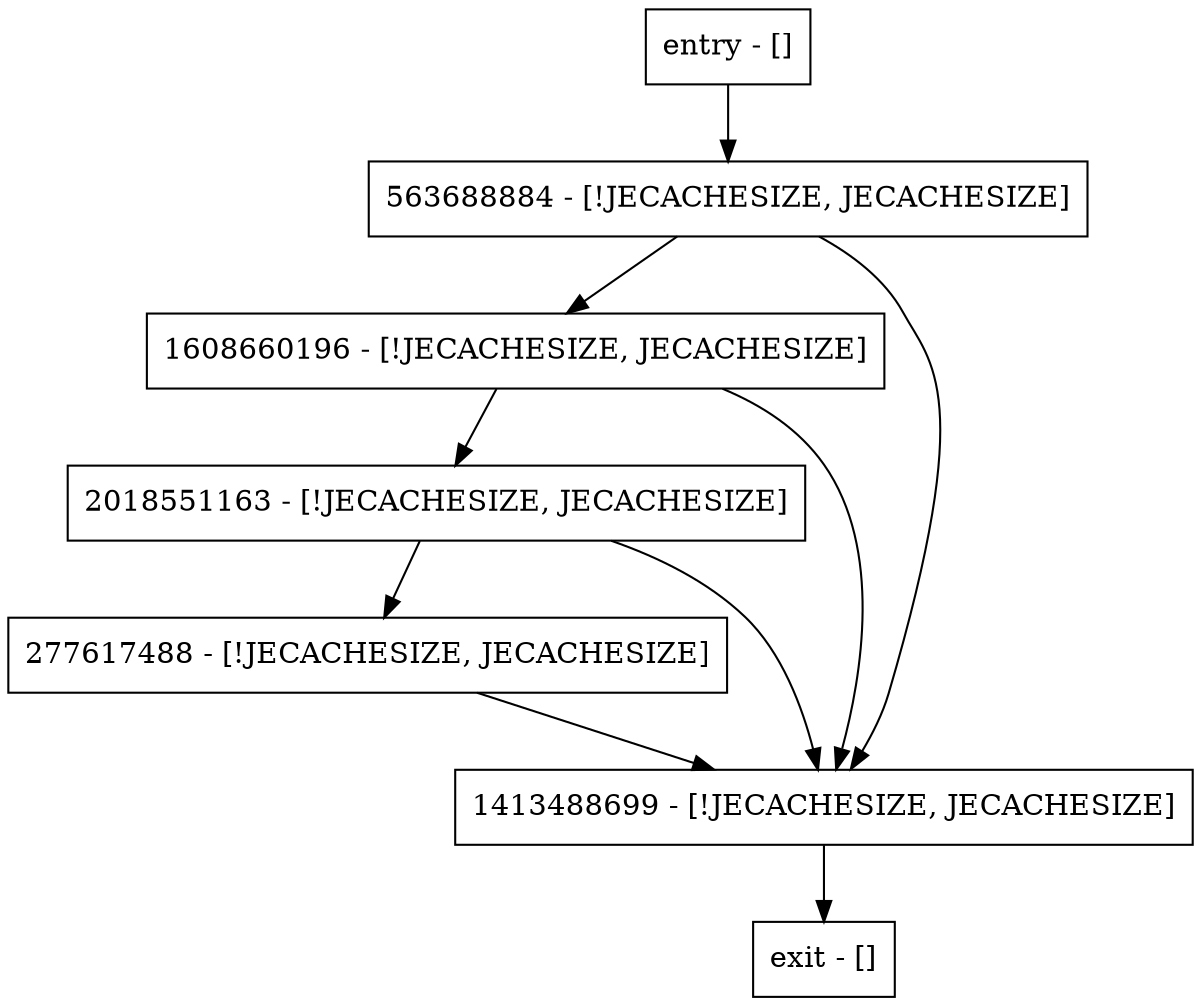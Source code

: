 digraph checkCompressedOops {
node [shape=record];
entry [label="entry - []"];
exit [label="exit - []"];
1608660196 [label="1608660196 - [!JECACHESIZE, JECACHESIZE]"];
2018551163 [label="2018551163 - [!JECACHESIZE, JECACHESIZE]"];
563688884 [label="563688884 - [!JECACHESIZE, JECACHESIZE]"];
277617488 [label="277617488 - [!JECACHESIZE, JECACHESIZE]"];
1413488699 [label="1413488699 - [!JECACHESIZE, JECACHESIZE]"];
entry;
exit;
entry -> 563688884;
1608660196 -> 2018551163;
1608660196 -> 1413488699;
2018551163 -> 277617488;
2018551163 -> 1413488699;
563688884 -> 1608660196;
563688884 -> 1413488699;
277617488 -> 1413488699;
1413488699 -> exit;
}
